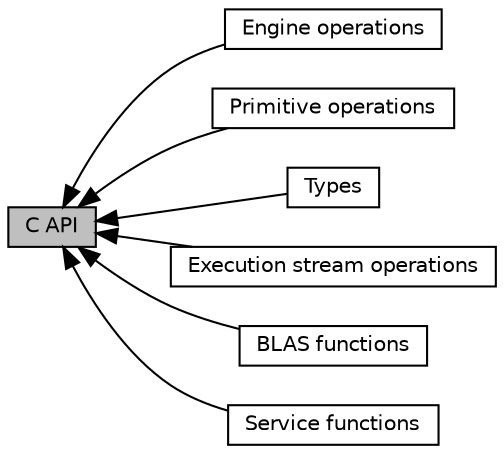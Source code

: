 digraph "C API"
{
  edge [fontname="Helvetica",fontsize="10",labelfontname="Helvetica",labelfontsize="10"];
  node [fontname="Helvetica",fontsize="10",shape=record];
  rankdir=LR;
  Node0 [label="C API",height=0.2,width=0.4,color="black", fillcolor="grey75", style="filled", fontcolor="black"];
  Node2 [label="Engine operations",height=0.2,width=0.4,color="black", fillcolor="white", style="filled",URL="$group__c__api__engine.html"];
  Node1 [label="Primitive operations",height=0.2,width=0.4,color="black", fillcolor="white", style="filled",URL="$group__c__api__primitive.html"];
  Node6 [label="Types",height=0.2,width=0.4,color="black", fillcolor="white", style="filled",URL="$group__c__api__types.html"];
  Node3 [label="Execution stream operations",height=0.2,width=0.4,color="black", fillcolor="white", style="filled",URL="$group__c__api__stream.html"];
  Node5 [label="BLAS functions",height=0.2,width=0.4,color="black", fillcolor="white", style="filled",URL="$group__c__api__blas.html"];
  Node4 [label="Service functions",height=0.2,width=0.4,color="black", fillcolor="white", style="filled",URL="$group__c__api__service.html"];
  Node0->Node1 [shape=plaintext, dir="back", style="solid"];
  Node0->Node2 [shape=plaintext, dir="back", style="solid"];
  Node0->Node3 [shape=plaintext, dir="back", style="solid"];
  Node0->Node4 [shape=plaintext, dir="back", style="solid"];
  Node0->Node5 [shape=plaintext, dir="back", style="solid"];
  Node0->Node6 [shape=plaintext, dir="back", style="solid"];
}
